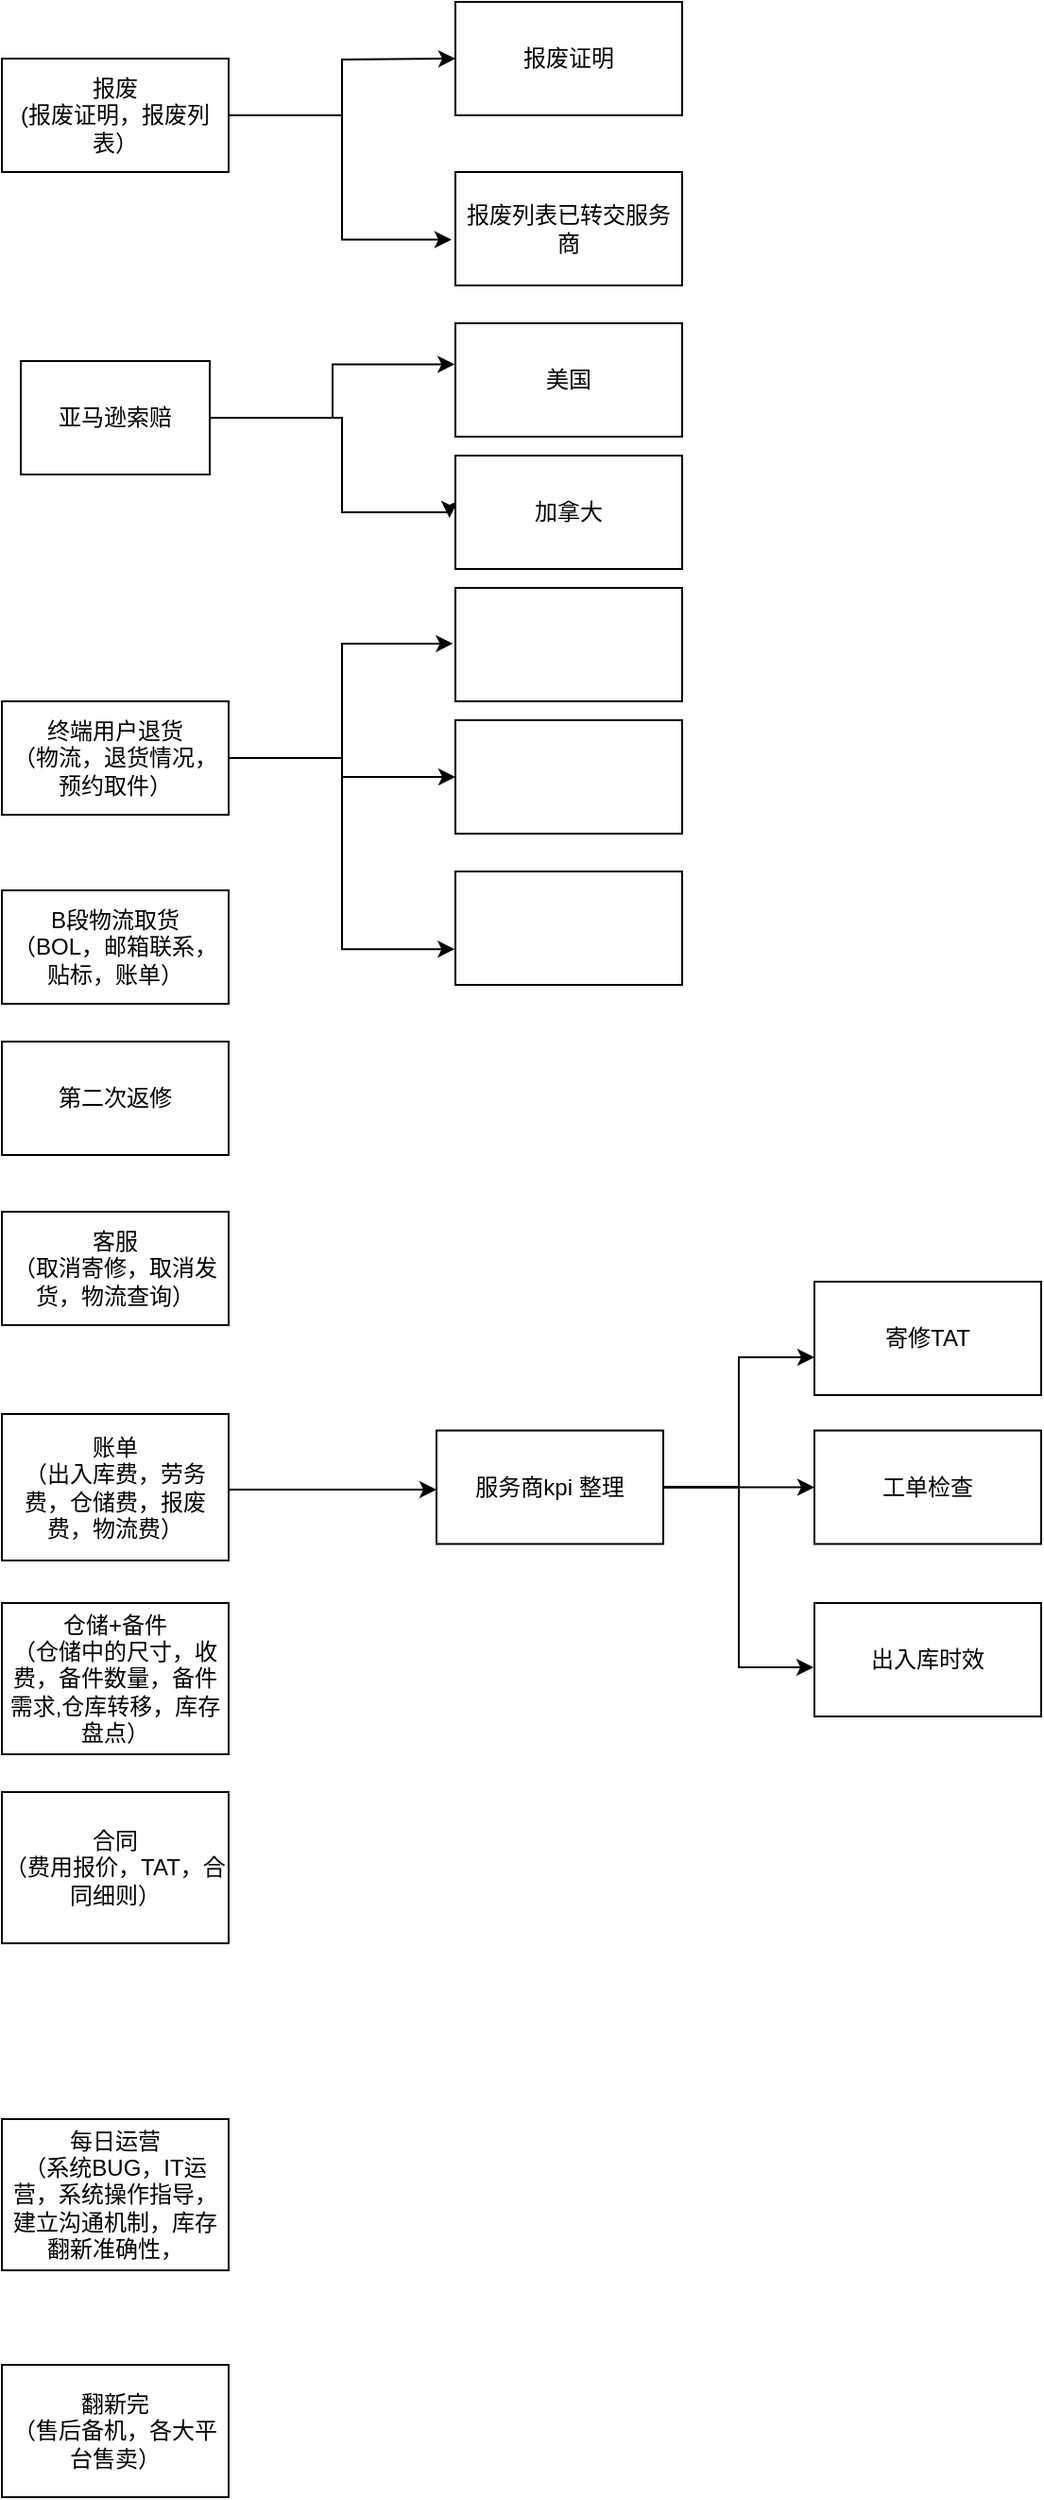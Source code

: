 <mxfile version="28.2.0">
  <diagram name="第 1 页" id="1Esn9ro6XN1vBcYwOcyz">
    <mxGraphModel dx="1226" dy="647" grid="1" gridSize="10" guides="1" tooltips="1" connect="0" arrows="1" fold="1" page="1" pageScale="1" pageWidth="1169" pageHeight="827" math="0" shadow="0">
      <root>
        <mxCell id="0" />
        <mxCell id="1" parent="0" />
        <mxCell id="wjj3jNI6rKhN0fVy201V-3" value="&lt;div&gt;客服&lt;/div&gt;&lt;div&gt;（取消寄修，取消发货，物流查询）&lt;br&gt;&lt;/div&gt;" style="rounded=0;whiteSpace=wrap;html=1;movable=1;resizable=1;rotatable=1;deletable=1;editable=1;locked=0;connectable=1;" parent="1" vertex="1">
          <mxGeometry x="600" y="650" width="120" height="60" as="geometry" />
        </mxCell>
        <mxCell id="yl8fu_R_bbKn2pTYyC4k-6" style="edgeStyle=orthogonalEdgeStyle;rounded=0;orthogonalLoop=1;jettySize=auto;html=1;entryX=-0.011;entryY=0.491;entryDx=0;entryDy=0;entryPerimeter=0;" edge="1" parent="1" source="wjj3jNI6rKhN0fVy201V-10" target="yl8fu_R_bbKn2pTYyC4k-7">
          <mxGeometry relative="1" as="geometry">
            <mxPoint x="810" y="340" as="targetPoint" />
          </mxGeometry>
        </mxCell>
        <mxCell id="yl8fu_R_bbKn2pTYyC4k-12" style="edgeStyle=orthogonalEdgeStyle;rounded=0;orthogonalLoop=1;jettySize=auto;html=1;" edge="1" parent="1" source="wjj3jNI6rKhN0fVy201V-10" target="yl8fu_R_bbKn2pTYyC4k-10">
          <mxGeometry relative="1" as="geometry" />
        </mxCell>
        <mxCell id="wjj3jNI6rKhN0fVy201V-10" value="&lt;div&gt;终端用户退货&lt;/div&gt;&lt;div&gt;（物流，退货情况，预约取件）&lt;br&gt;&lt;/div&gt;" style="rounded=0;whiteSpace=wrap;html=1;movable=1;resizable=1;rotatable=1;deletable=1;editable=1;locked=0;connectable=1;" parent="1" vertex="1">
          <mxGeometry x="600" y="380" width="120" height="60" as="geometry" />
        </mxCell>
        <mxCell id="wjj3jNI6rKhN0fVy201V-11" value="&lt;div&gt;B段物流取货&lt;/div&gt;&lt;div&gt;（BOL，邮箱联系，贴标，账单）&lt;br&gt;&lt;/div&gt;" style="rounded=0;whiteSpace=wrap;html=1;movable=1;resizable=1;rotatable=1;deletable=1;editable=1;locked=0;connectable=1;" parent="1" vertex="1">
          <mxGeometry x="600" y="480" width="120" height="60" as="geometry" />
        </mxCell>
        <mxCell id="yl8fu_R_bbKn2pTYyC4k-1" style="edgeStyle=orthogonalEdgeStyle;rounded=0;orthogonalLoop=1;jettySize=auto;html=1;entryX=-0.003;entryY=0.362;entryDx=0;entryDy=0;entryPerimeter=0;" edge="1" parent="1" source="wjj3jNI6rKhN0fVy201V-15" target="yl8fu_R_bbKn2pTYyC4k-3">
          <mxGeometry relative="1" as="geometry">
            <mxPoint x="790" y="190.0" as="targetPoint" />
          </mxGeometry>
        </mxCell>
        <mxCell id="yl8fu_R_bbKn2pTYyC4k-2" style="edgeStyle=orthogonalEdgeStyle;rounded=0;orthogonalLoop=1;jettySize=auto;html=1;entryX=-0.026;entryY=0.55;entryDx=0;entryDy=0;entryPerimeter=0;" edge="1" parent="1" source="wjj3jNI6rKhN0fVy201V-15" target="yl8fu_R_bbKn2pTYyC4k-5">
          <mxGeometry relative="1" as="geometry">
            <mxPoint x="790" y="280" as="targetPoint" />
            <Array as="points">
              <mxPoint x="780" y="230" />
              <mxPoint x="780" y="280" />
              <mxPoint x="837" y="280" />
            </Array>
          </mxGeometry>
        </mxCell>
        <mxCell id="wjj3jNI6rKhN0fVy201V-15" value="&lt;div&gt;亚马逊索赔&lt;/div&gt;" style="whiteSpace=wrap;html=1;movable=1;resizable=1;rotatable=1;deletable=1;editable=1;locked=0;connectable=1;" parent="1" vertex="1">
          <mxGeometry x="610" y="200" width="100" height="60" as="geometry" />
        </mxCell>
        <mxCell id="kCKUYcgS-TqvOsKxTB6P-13" style="edgeStyle=orthogonalEdgeStyle;rounded=0;orthogonalLoop=1;jettySize=auto;html=1;" parent="1" source="wjj3jNI6rKhN0fVy201V-24" edge="1">
          <mxGeometry relative="1" as="geometry">
            <mxPoint x="840" y="40" as="targetPoint" />
          </mxGeometry>
        </mxCell>
        <mxCell id="kCKUYcgS-TqvOsKxTB6P-15" style="edgeStyle=orthogonalEdgeStyle;rounded=0;orthogonalLoop=1;jettySize=auto;html=1;entryX=-0.017;entryY=0.596;entryDx=0;entryDy=0;entryPerimeter=0;" parent="1" source="wjj3jNI6rKhN0fVy201V-24" target="kCKUYcgS-TqvOsKxTB6P-16" edge="1">
          <mxGeometry relative="1" as="geometry">
            <mxPoint x="780" y="180" as="targetPoint" />
          </mxGeometry>
        </mxCell>
        <mxCell id="wjj3jNI6rKhN0fVy201V-24" value="&lt;div&gt;报废&lt;/div&gt;&lt;div&gt;(报废证明，报废列表）&lt;br&gt;&lt;/div&gt;" style="whiteSpace=wrap;html=1;movable=1;resizable=1;rotatable=1;deletable=1;editable=1;locked=0;connectable=1;" parent="1" vertex="1">
          <mxGeometry x="600" y="40" width="120" height="60" as="geometry" />
        </mxCell>
        <mxCell id="wjj3jNI6rKhN0fVy201V-26" value="&lt;div&gt;翻新完&lt;/div&gt;&lt;div&gt;（售后备机，各大平台售卖）&lt;br&gt;&lt;/div&gt;" style="whiteSpace=wrap;html=1;movable=1;resizable=1;rotatable=1;deletable=1;editable=1;locked=0;connectable=1;" parent="1" vertex="1">
          <mxGeometry x="600" y="1260" width="120" height="70" as="geometry" />
        </mxCell>
        <mxCell id="wjj3jNI6rKhN0fVy201V-39" value="第二次返修" style="rounded=0;whiteSpace=wrap;html=1;movable=1;resizable=1;rotatable=1;deletable=1;editable=1;locked=0;connectable=1;" parent="1" vertex="1">
          <mxGeometry x="600" y="560" width="120" height="60" as="geometry" />
        </mxCell>
        <mxCell id="wjj3jNI6rKhN0fVy201V-44" value="&lt;div&gt;仓储+备件&lt;/div&gt;&lt;div&gt;（仓储中的尺寸，收费，备件数量，备件需求,仓库转移，库存盘点）&lt;br&gt;&lt;/div&gt;" style="rounded=0;whiteSpace=wrap;html=1;movable=1;resizable=1;rotatable=1;deletable=1;editable=1;locked=0;connectable=1;" parent="1" vertex="1">
          <mxGeometry x="600" y="857" width="120" height="80" as="geometry" />
        </mxCell>
        <mxCell id="wjj3jNI6rKhN0fVy201V-45" value="&lt;div&gt;账单&lt;/div&gt;&lt;div&gt;（出入库费，劳务费，仓储费，报废费，物流费）&lt;br&gt;&lt;/div&gt;" style="rounded=0;whiteSpace=wrap;html=1;movable=1;resizable=1;rotatable=1;deletable=1;editable=1;locked=0;connectable=1;" parent="1" vertex="1">
          <mxGeometry x="600" y="757" width="120" height="77.5" as="geometry" />
        </mxCell>
        <mxCell id="wjj3jNI6rKhN0fVy201V-46" value="&lt;div&gt;合同&lt;/div&gt;&lt;div&gt;（费用报价，TAT，合同细则）&lt;br&gt;&lt;/div&gt;" style="rounded=0;whiteSpace=wrap;html=1;movable=1;resizable=1;rotatable=1;deletable=1;editable=1;locked=0;connectable=1;" parent="1" vertex="1">
          <mxGeometry x="600" y="957" width="120" height="80" as="geometry" />
        </mxCell>
        <mxCell id="wjj3jNI6rKhN0fVy201V-49" value="&lt;div&gt;每日运营&lt;/div&gt;&lt;div&gt;（系统BUG，IT运营，系统操作指导，建立沟通机制，库存翻新准确性，&lt;br&gt;&lt;/div&gt;" style="rounded=0;whiteSpace=wrap;html=1;movable=1;resizable=1;rotatable=1;deletable=1;editable=1;locked=0;connectable=1;" parent="1" vertex="1">
          <mxGeometry x="600" y="1130" width="120" height="80" as="geometry" />
        </mxCell>
        <mxCell id="kCKUYcgS-TqvOsKxTB6P-4" value="" style="endArrow=classic;html=1;rounded=0;" parent="1" edge="1">
          <mxGeometry width="50" height="50" relative="1" as="geometry">
            <mxPoint x="720" y="797" as="sourcePoint" />
            <mxPoint x="830" y="797" as="targetPoint" />
          </mxGeometry>
        </mxCell>
        <mxCell id="kCKUYcgS-TqvOsKxTB6P-6" style="edgeStyle=orthogonalEdgeStyle;rounded=0;orthogonalLoop=1;jettySize=auto;html=1;entryX=0;entryY=0.667;entryDx=0;entryDy=0;entryPerimeter=0;" parent="1" source="kCKUYcgS-TqvOsKxTB6P-5" target="kCKUYcgS-TqvOsKxTB6P-7" edge="1">
          <mxGeometry relative="1" as="geometry">
            <mxPoint x="1010" y="727" as="targetPoint" />
          </mxGeometry>
        </mxCell>
        <mxCell id="kCKUYcgS-TqvOsKxTB6P-10" style="edgeStyle=orthogonalEdgeStyle;rounded=0;orthogonalLoop=1;jettySize=auto;html=1;" parent="1" source="kCKUYcgS-TqvOsKxTB6P-5" target="kCKUYcgS-TqvOsKxTB6P-8" edge="1">
          <mxGeometry relative="1" as="geometry" />
        </mxCell>
        <mxCell id="kCKUYcgS-TqvOsKxTB6P-5" value="服务商kpi 整理" style="rounded=0;whiteSpace=wrap;html=1;" parent="1" vertex="1">
          <mxGeometry x="830" y="765.75" width="120" height="60" as="geometry" />
        </mxCell>
        <mxCell id="kCKUYcgS-TqvOsKxTB6P-7" value="寄修TAT" style="rounded=0;whiteSpace=wrap;html=1;" parent="1" vertex="1">
          <mxGeometry x="1030" y="687" width="120" height="60" as="geometry" />
        </mxCell>
        <mxCell id="kCKUYcgS-TqvOsKxTB6P-8" value="工单检查" style="rounded=0;whiteSpace=wrap;html=1;" parent="1" vertex="1">
          <mxGeometry x="1030" y="765.75" width="120" height="60" as="geometry" />
        </mxCell>
        <mxCell id="kCKUYcgS-TqvOsKxTB6P-9" value="出入库时效" style="rounded=0;whiteSpace=wrap;html=1;" parent="1" vertex="1">
          <mxGeometry x="1030" y="857" width="120" height="60" as="geometry" />
        </mxCell>
        <mxCell id="kCKUYcgS-TqvOsKxTB6P-11" style="edgeStyle=orthogonalEdgeStyle;rounded=0;orthogonalLoop=1;jettySize=auto;html=1;entryX=-0.004;entryY=0.567;entryDx=0;entryDy=0;entryPerimeter=0;" parent="1" source="kCKUYcgS-TqvOsKxTB6P-5" target="kCKUYcgS-TqvOsKxTB6P-9" edge="1">
          <mxGeometry relative="1" as="geometry" />
        </mxCell>
        <mxCell id="kCKUYcgS-TqvOsKxTB6P-14" value="报废证明" style="rounded=0;whiteSpace=wrap;html=1;" parent="1" vertex="1">
          <mxGeometry x="840" y="10" width="120" height="60" as="geometry" />
        </mxCell>
        <mxCell id="kCKUYcgS-TqvOsKxTB6P-16" value="报废列表已转交服务商" style="rounded=0;whiteSpace=wrap;html=1;" parent="1" vertex="1">
          <mxGeometry x="840" y="100" width="120" height="60" as="geometry" />
        </mxCell>
        <mxCell id="yl8fu_R_bbKn2pTYyC4k-3" value="美国" style="rounded=0;whiteSpace=wrap;html=1;" vertex="1" parent="1">
          <mxGeometry x="840" y="180" width="120" height="60" as="geometry" />
        </mxCell>
        <mxCell id="yl8fu_R_bbKn2pTYyC4k-5" value="加拿大" style="rounded=0;whiteSpace=wrap;html=1;" vertex="1" parent="1">
          <mxGeometry x="840" y="250" width="120" height="60" as="geometry" />
        </mxCell>
        <mxCell id="yl8fu_R_bbKn2pTYyC4k-7" value="" style="rounded=0;whiteSpace=wrap;html=1;" vertex="1" parent="1">
          <mxGeometry x="840" y="320" width="120" height="60" as="geometry" />
        </mxCell>
        <mxCell id="yl8fu_R_bbKn2pTYyC4k-10" value="" style="rounded=0;whiteSpace=wrap;html=1;" vertex="1" parent="1">
          <mxGeometry x="840" y="390" width="120" height="60" as="geometry" />
        </mxCell>
        <mxCell id="yl8fu_R_bbKn2pTYyC4k-11" value="" style="rounded=0;whiteSpace=wrap;html=1;" vertex="1" parent="1">
          <mxGeometry x="840" y="470" width="120" height="60" as="geometry" />
        </mxCell>
        <mxCell id="yl8fu_R_bbKn2pTYyC4k-13" style="edgeStyle=orthogonalEdgeStyle;rounded=0;orthogonalLoop=1;jettySize=auto;html=1;entryX=-0.003;entryY=0.685;entryDx=0;entryDy=0;entryPerimeter=0;" edge="1" parent="1" source="wjj3jNI6rKhN0fVy201V-10" target="yl8fu_R_bbKn2pTYyC4k-11">
          <mxGeometry relative="1" as="geometry" />
        </mxCell>
      </root>
    </mxGraphModel>
  </diagram>
</mxfile>
